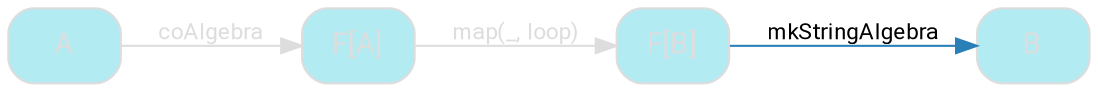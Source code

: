 digraph {
    bgcolor=transparent
    splines=false
    rankdir=LR
    rank=same

    // Default theme: disabled
    node[shape="rectangle" style="rounded,filled" color="#dddddd" fillcolor="#b2ebf2" fontcolor="#dddddd" fontname="Segoe UI,Roboto,Helvetica,Arial,sans-serif"]
    edge [color="#dddddd" fontcolor="#dddddd" fontname="Segoe UI,Roboto,Helvetica,Arial,sans-serif" fontsize=11]

    anaFA[label="F[A]"]
    cataFA[label="F[B]"]

    anaA[label=A]
    cataA[label=B]


    anaA  -> anaFA[label=coAlgebra]
    anaFA -> cataFA[label="map(_, loop)"]
    cataFA -> cataA[label=mkStringAlgebra color="#2980B9" fontcolor="#000000"]

}
